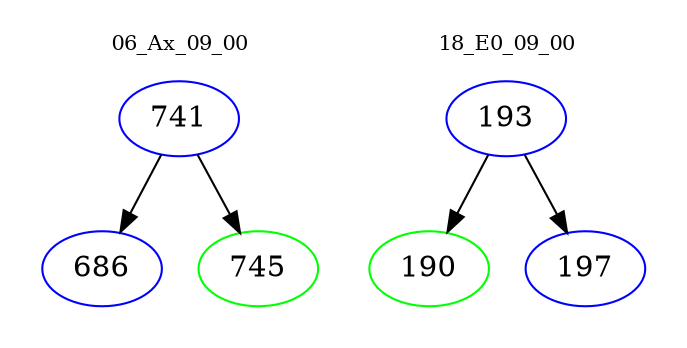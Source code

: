 digraph{
subgraph cluster_0 {
color = white
label = "06_Ax_09_00";
fontsize=10;
T0_741 [label="741", color="blue"]
T0_741 -> T0_686 [color="black"]
T0_686 [label="686", color="blue"]
T0_741 -> T0_745 [color="black"]
T0_745 [label="745", color="green"]
}
subgraph cluster_1 {
color = white
label = "18_E0_09_00";
fontsize=10;
T1_193 [label="193", color="blue"]
T1_193 -> T1_190 [color="black"]
T1_190 [label="190", color="green"]
T1_193 -> T1_197 [color="black"]
T1_197 [label="197", color="blue"]
}
}

